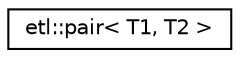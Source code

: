 digraph "Graphical Class Hierarchy"
{
  edge [fontname="Helvetica",fontsize="10",labelfontname="Helvetica",labelfontsize="10"];
  node [fontname="Helvetica",fontsize="10",shape=record];
  rankdir="LR";
  Node0 [label="etl::pair\< T1, T2 \>",height=0.2,width=0.4,color="black", fillcolor="white", style="filled",URL="$structetl_1_1pair.html"];
}

